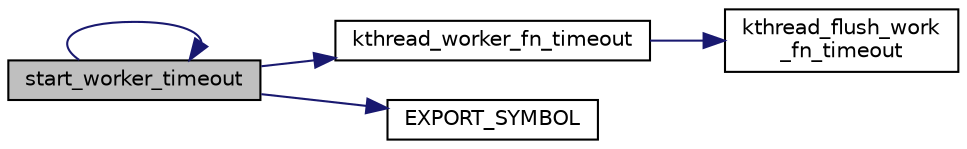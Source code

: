 digraph "start_worker_timeout"
{
  edge [fontname="Helvetica",fontsize="10",labelfontname="Helvetica",labelfontsize="10"];
  node [fontname="Helvetica",fontsize="10",shape=record];
  rankdir="LR";
  Node1 [label="start_worker_timeout",height=0.2,width=0.4,color="black", fillcolor="grey75", style="filled", fontcolor="black"];
  Node1 -> Node2 [color="midnightblue",fontsize="10",style="solid",fontname="Helvetica"];
  Node2 [label="kthread_worker_fn_timeout",height=0.2,width=0.4,color="black", fillcolor="white", style="filled",URL="$worker__timeout_8c.html#aeeaf145beeced418bedd6922339af97c",tooltip="This function is more or less copied from the linux kernel version except that it is able to wake up ..."];
  Node2 -> Node3 [color="midnightblue",fontsize="10",style="solid",fontname="Helvetica"];
  Node3 [label="kthread_flush_work\l_fn_timeout",height=0.2,width=0.4,color="black", fillcolor="white", style="filled",URL="$worker__timeout_8c.html#a9cb5d7f5650cedfe0249a116d574ed76",tooltip="This function is called for the flush work. "];
  Node1 -> Node4 [color="midnightblue",fontsize="10",style="solid",fontname="Helvetica"];
  Node4 [label="EXPORT_SYMBOL",height=0.2,width=0.4,color="black", fillcolor="white", style="filled",URL="$worker__timeout_8c.html#a62b9c89dd0ee9cfa04c1b1eabd734db9"];
  Node1 -> Node1 [color="midnightblue",fontsize="10",style="solid",fontname="Helvetica"];
}
